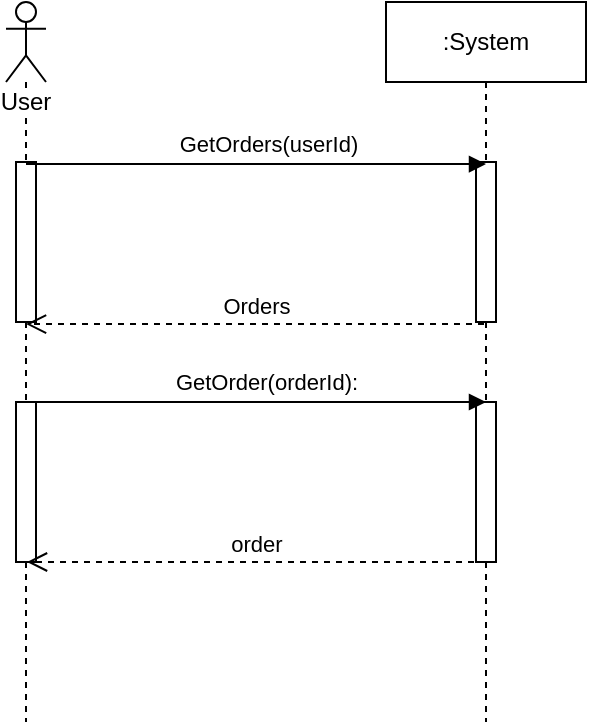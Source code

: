<mxfile version="10.8.0" type="device"><diagram id="el6F_ipP6yPFC3azk3Fg" name="Page-1"><mxGraphModel dx="1138" dy="628" grid="1" gridSize="10" guides="1" tooltips="1" connect="1" arrows="1" fold="1" page="1" pageScale="1" pageWidth="827" pageHeight="1169" math="0" shadow="0"><root><mxCell id="0"/><mxCell id="1" parent="0"/><mxCell id="zbfiM8aMMktxImV4K2Wc-4" value="User" style="shape=umlLifeline;participant=umlActor;perimeter=lifelinePerimeter;whiteSpace=wrap;html=1;container=1;collapsible=0;recursiveResize=0;verticalAlign=top;spacingTop=36;labelBackgroundColor=#ffffff;outlineConnect=0;" parent="1" vertex="1"><mxGeometry x="110" width="20" height="360" as="geometry"/></mxCell><mxCell id="zbfiM8aMMktxImV4K2Wc-10" value="" style="html=1;points=[];perimeter=orthogonalPerimeter;" parent="zbfiM8aMMktxImV4K2Wc-4" vertex="1"><mxGeometry x="5" y="80" width="10" height="80" as="geometry"/></mxCell><mxCell id="zbfiM8aMMktxImV4K2Wc-13" value="" style="html=1;points=[];perimeter=orthogonalPerimeter;" parent="zbfiM8aMMktxImV4K2Wc-4" vertex="1"><mxGeometry x="5" y="200" width="10" height="80" as="geometry"/></mxCell><mxCell id="zbfiM8aMMktxImV4K2Wc-5" value=":System" style="shape=umlLifeline;perimeter=lifelinePerimeter;whiteSpace=wrap;html=1;container=1;collapsible=0;recursiveResize=0;outlineConnect=0;" parent="1" vertex="1"><mxGeometry x="300" width="100" height="360" as="geometry"/></mxCell><mxCell id="zbfiM8aMMktxImV4K2Wc-6" value="" style="html=1;points=[];perimeter=orthogonalPerimeter;" parent="zbfiM8aMMktxImV4K2Wc-5" vertex="1"><mxGeometry x="45" y="80" width="10" height="80" as="geometry"/></mxCell><mxCell id="zbfiM8aMMktxImV4K2Wc-12" value="" style="html=1;points=[];perimeter=orthogonalPerimeter;" parent="zbfiM8aMMktxImV4K2Wc-5" vertex="1"><mxGeometry x="45" y="200" width="10" height="80" as="geometry"/></mxCell><mxCell id="zbfiM8aMMktxImV4K2Wc-8" value="&lt;span lang=&quot;EN-US&quot;&gt;GetOrders(userId)&lt;/span&gt;" style="html=1;verticalAlign=bottom;endArrow=block;entryX=0.5;entryY=0.013;entryDx=0;entryDy=0;entryPerimeter=0;" parent="1" source="zbfiM8aMMktxImV4K2Wc-4" target="zbfiM8aMMktxImV4K2Wc-6" edge="1"><mxGeometry x="0.046" y="1" relative="1" as="geometry"><mxPoint x="540" y="260" as="sourcePoint"/><mxPoint as="offset"/></mxGeometry></mxCell><mxCell id="zbfiM8aMMktxImV4K2Wc-11" value="Orders" style="html=1;verticalAlign=bottom;endArrow=open;dashed=1;endSize=8;exitX=0.4;exitY=1.013;exitDx=0;exitDy=0;exitPerimeter=0;" parent="1" source="zbfiM8aMMktxImV4K2Wc-6" target="zbfiM8aMMktxImV4K2Wc-4" edge="1"><mxGeometry relative="1" as="geometry"><mxPoint x="200" y="149" as="targetPoint"/><mxPoint x="270" y="149" as="sourcePoint"/></mxGeometry></mxCell><mxCell id="zbfiM8aMMktxImV4K2Wc-14" value="GetOrder(orderId):" style="html=1;verticalAlign=bottom;endArrow=block;entryX=0.5;entryY=0.013;entryDx=0;entryDy=0;entryPerimeter=0;" parent="1" edge="1"><mxGeometry x="0.046" y="1" relative="1" as="geometry"><mxPoint x="119.5" y="200" as="sourcePoint"/><mxPoint x="350" y="200" as="targetPoint"/><mxPoint as="offset"/></mxGeometry></mxCell><mxCell id="zbfiM8aMMktxImV4K2Wc-15" value="order" style="html=1;verticalAlign=bottom;endArrow=open;dashed=1;endSize=8;exitX=0.4;exitY=1.013;exitDx=0;exitDy=0;exitPerimeter=0;" parent="1" edge="1"><mxGeometry relative="1" as="geometry"><mxPoint x="120.5" y="280" as="targetPoint"/><mxPoint x="350" y="280" as="sourcePoint"/></mxGeometry></mxCell></root></mxGraphModel></diagram></mxfile>